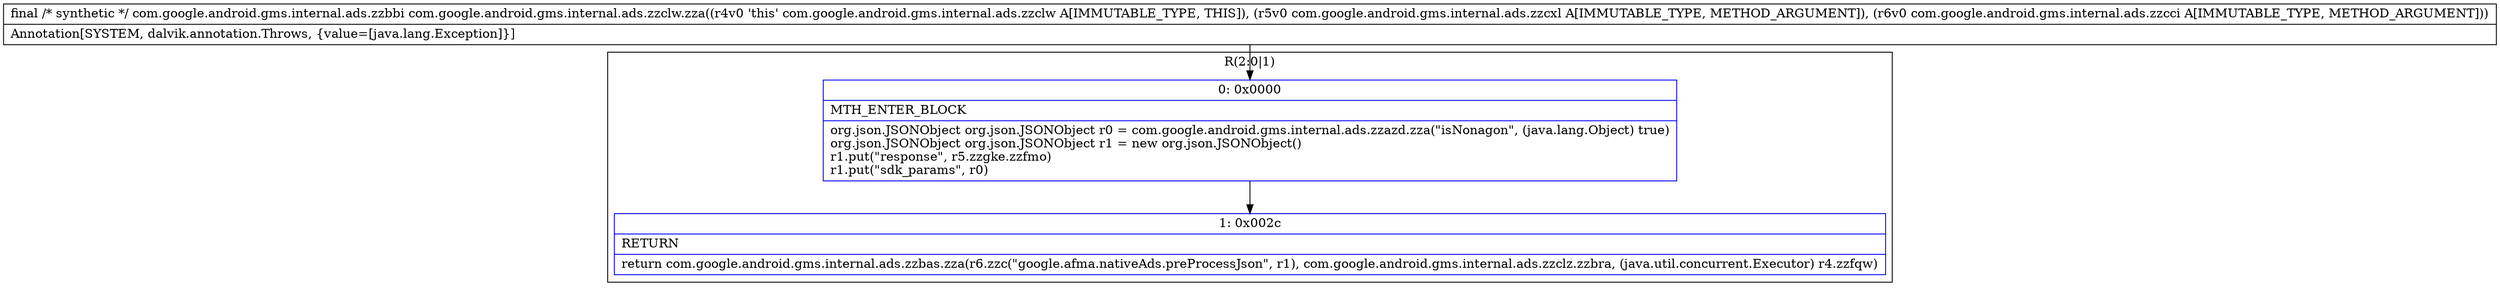 digraph "CFG forcom.google.android.gms.internal.ads.zzclw.zza(Lcom\/google\/android\/gms\/internal\/ads\/zzcxl;Lcom\/google\/android\/gms\/internal\/ads\/zzcci;)Lcom\/google\/android\/gms\/internal\/ads\/zzbbi;" {
subgraph cluster_Region_1131256416 {
label = "R(2:0|1)";
node [shape=record,color=blue];
Node_0 [shape=record,label="{0\:\ 0x0000|MTH_ENTER_BLOCK\l|org.json.JSONObject org.json.JSONObject r0 = com.google.android.gms.internal.ads.zzazd.zza(\"isNonagon\", (java.lang.Object) true)\lorg.json.JSONObject org.json.JSONObject r1 = new org.json.JSONObject()\lr1.put(\"response\", r5.zzgke.zzfmo)\lr1.put(\"sdk_params\", r0)\l}"];
Node_1 [shape=record,label="{1\:\ 0x002c|RETURN\l|return com.google.android.gms.internal.ads.zzbas.zza(r6.zzc(\"google.afma.nativeAds.preProcessJson\", r1), com.google.android.gms.internal.ads.zzclz.zzbra, (java.util.concurrent.Executor) r4.zzfqw)\l}"];
}
MethodNode[shape=record,label="{final \/* synthetic *\/ com.google.android.gms.internal.ads.zzbbi com.google.android.gms.internal.ads.zzclw.zza((r4v0 'this' com.google.android.gms.internal.ads.zzclw A[IMMUTABLE_TYPE, THIS]), (r5v0 com.google.android.gms.internal.ads.zzcxl A[IMMUTABLE_TYPE, METHOD_ARGUMENT]), (r6v0 com.google.android.gms.internal.ads.zzcci A[IMMUTABLE_TYPE, METHOD_ARGUMENT]))  | Annotation[SYSTEM, dalvik.annotation.Throws, \{value=[java.lang.Exception]\}]\l}"];
MethodNode -> Node_0;
Node_0 -> Node_1;
}

